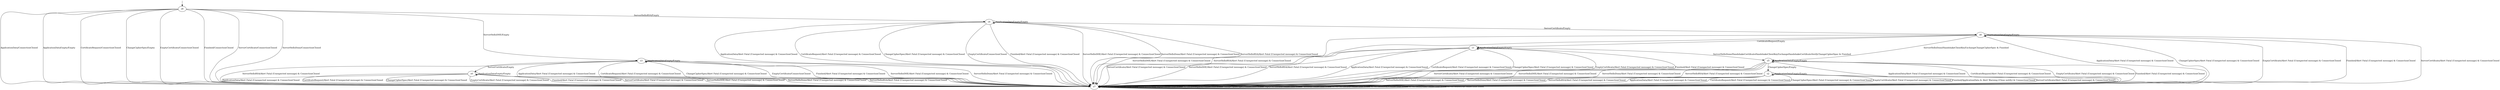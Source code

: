 digraph {
    __start0 [label="" shape="none" width="0" height="0"];
__start0 -> s8
s8
s0
s1
s2
s3
s4
s5
s6
s7
s8 -> s7 [label="ApplicationData/ConnectionClosed"]
s8 -> s7 [label="ApplicationDataEmpty/Empty"]
s8 -> s7 [label="CertificateRequest/ConnectionClosed"]
s8 -> s7 [label="ChangeCipherSpec/Empty"]
s8 -> s7 [label="EmptyCertificate/ConnectionClosed"]
s8 -> s7 [label="Finished/ConnectionClosed"]
s8 -> s7 [label="ServerCertificate/ConnectionClosed"]
s8 -> s3 [label="ServerHelloDHE/Empty"]
s8 -> s7 [label="ServerHelloDone/ConnectionClosed"]
s8 -> s4 [label="ServerHelloRSA/Empty"]
s0 -> s7 [label="ApplicationData/Alert Fatal (Unexpected message) & ConnectionClosed"]
s0 -> s0 [label="ApplicationDataEmpty/Empty"]
s0 -> s7 [label="CertificateRequest/Alert Fatal (Unexpected message) & ConnectionClosed"]
s0 -> s7 [label="ChangeCipherSpec/Alert Fatal (Unexpected message) & ConnectionClosed"]
s0 -> s7 [label="EmptyCertificate/Alert Fatal (Unexpected message) & ConnectionClosed"]
s0 -> s7 [label="Finished/Alert Fatal (Unexpected message) & ConnectionClosed"]
s0 -> s7 [label="ServerCertificate/Alert Fatal (Unexpected message) & ConnectionClosed"]
s0 -> s7 [label="ServerHelloDHE/Alert Fatal (Unexpected message) & ConnectionClosed"]
s0 -> s7 [label="ServerHelloDone/Alert Fatal (Unexpected message) & ConnectionClosed"]
s0 -> s7 [label="ServerHelloRSA/Alert Fatal (Unexpected message) & ConnectionClosed"]
s1 -> s7 [label="ApplicationData/Alert Fatal (Unexpected message) & ConnectionClosed"]
s1 -> s1 [label="ApplicationDataEmpty/Empty"]
s1 -> s7 [label="CertificateRequest/Alert Fatal (Unexpected message) & ConnectionClosed"]
s1 -> s7 [label="ChangeCipherSpec/Alert Fatal (Unexpected message) & ConnectionClosed"]
s1 -> s7 [label="EmptyCertificate/Alert Fatal (Unexpected message) & ConnectionClosed"]
s1 -> s7 [label="Finished/Alert Fatal (Unexpected message) & ConnectionClosed"]
s1 -> s7 [label="ServerCertificate/Alert Fatal (Unexpected message) & ConnectionClosed"]
s1 -> s7 [label="ServerHelloDHE/Alert Fatal (Unexpected message) & ConnectionClosed"]
s1 -> s5 [label="ServerHelloDone/HandshakeCertificateHandshakeClientKeyExchangeHandshakeCertificateVerifyChangeCipherSpec & Finished"]
s1 -> s7 [label="ServerHelloRSA/Alert Fatal (Unexpected message) & ConnectionClosed"]
s2 -> s7 [label="ApplicationData/Alert Fatal (Unexpected message) & ConnectionClosed"]
s2 -> s2 [label="ApplicationDataEmpty/Empty"]
s2 -> s7 [label="CertificateRequest/Alert Fatal (Unexpected message) & ConnectionClosed"]
s2 -> s7 [label="ChangeCipherSpec/Alert Fatal (Unexpected message) & ConnectionClosed"]
s2 -> s7 [label="EmptyCertificate/Alert Fatal (Unexpected message) & ConnectionClosed"]
s2 -> s7 [label="Finished/ApplicationData & Alert Warning (Close notify) & ConnectionClosed"]
s2 -> s7 [label="ServerCertificate/Alert Fatal (Unexpected message) & ConnectionClosed"]
s2 -> s7 [label="ServerHelloDHE/Alert Fatal (Unexpected message) & ConnectionClosed"]
s2 -> s7 [label="ServerHelloDone/Alert Fatal (Unexpected message) & ConnectionClosed"]
s2 -> s7 [label="ServerHelloRSA/Alert Fatal (Unexpected message) & ConnectionClosed"]
s3 -> s7 [label="ApplicationData/Alert Fatal (Unexpected message) & ConnectionClosed"]
s3 -> s3 [label="ApplicationDataEmpty/Empty"]
s3 -> s7 [label="CertificateRequest/Alert Fatal (Unexpected message) & ConnectionClosed"]
s3 -> s7 [label="ChangeCipherSpec/Alert Fatal (Unexpected message) & ConnectionClosed"]
s3 -> s7 [label="EmptyCertificate/ConnectionClosed"]
s3 -> s7 [label="Finished/Alert Fatal (Unexpected message) & ConnectionClosed"]
s3 -> s0 [label="ServerCertificate/Empty"]
s3 -> s7 [label="ServerHelloDHE/Alert Fatal (Unexpected message) & ConnectionClosed"]
s3 -> s7 [label="ServerHelloDone/Alert Fatal (Unexpected message) & ConnectionClosed"]
s3 -> s7 [label="ServerHelloRSA/Alert Fatal (Unexpected message) & ConnectionClosed"]
s4 -> s7 [label="ApplicationData/Alert Fatal (Unexpected message) & ConnectionClosed"]
s4 -> s4 [label="ApplicationDataEmpty/Empty"]
s4 -> s7 [label="CertificateRequest/Alert Fatal (Unexpected message) & ConnectionClosed"]
s4 -> s7 [label="ChangeCipherSpec/Alert Fatal (Unexpected message) & ConnectionClosed"]
s4 -> s7 [label="EmptyCertificate/ConnectionClosed"]
s4 -> s7 [label="Finished/Alert Fatal (Unexpected message) & ConnectionClosed"]
s4 -> s6 [label="ServerCertificate/Empty"]
s4 -> s7 [label="ServerHelloDHE/Alert Fatal (Unexpected message) & ConnectionClosed"]
s4 -> s7 [label="ServerHelloDone/Alert Fatal (Unexpected message) & ConnectionClosed"]
s4 -> s7 [label="ServerHelloRSA/Alert Fatal (Unexpected message) & ConnectionClosed"]
s5 -> s7 [label="ApplicationData/Alert Fatal (Unexpected message) & ConnectionClosed"]
s5 -> s5 [label="ApplicationDataEmpty/Empty"]
s5 -> s7 [label="CertificateRequest/Alert Fatal (Unexpected message) & ConnectionClosed"]
s5 -> s2 [label="ChangeCipherSpec/Empty"]
s5 -> s7 [label="EmptyCertificate/Alert Fatal (Unexpected message) & ConnectionClosed"]
s5 -> s7 [label="Finished/Alert Fatal (Unexpected message) & ConnectionClosed"]
s5 -> s7 [label="ServerCertificate/Alert Fatal (Unexpected message) & ConnectionClosed"]
s5 -> s7 [label="ServerHelloDHE/Alert Fatal (Unexpected message) & ConnectionClosed"]
s5 -> s7 [label="ServerHelloDone/Alert Fatal (Unexpected message) & ConnectionClosed"]
s5 -> s7 [label="ServerHelloRSA/Alert Fatal (Unexpected message) & ConnectionClosed"]
s6 -> s7 [label="ApplicationData/Alert Fatal (Unexpected message) & ConnectionClosed"]
s6 -> s6 [label="ApplicationDataEmpty/Empty"]
s6 -> s1 [label="CertificateRequest/Empty"]
s6 -> s7 [label="ChangeCipherSpec/Alert Fatal (Unexpected message) & ConnectionClosed"]
s6 -> s7 [label="EmptyCertificate/Alert Fatal (Unexpected message) & ConnectionClosed"]
s6 -> s7 [label="Finished/Alert Fatal (Unexpected message) & ConnectionClosed"]
s6 -> s7 [label="ServerCertificate/Alert Fatal (Unexpected message) & ConnectionClosed"]
s6 -> s7 [label="ServerHelloDHE/Alert Fatal (Unexpected message) & ConnectionClosed"]
s6 -> s5 [label="ServerHelloDone/HandshakeClientKeyExchangeChangeCipherSpec & Finished"]
s6 -> s7 [label="ServerHelloRSA/Alert Fatal (Unexpected message) & ConnectionClosed"]
s7 -> s7 [label="ApplicationData/ConnectionClosed"]
s7 -> s7 [label="ApplicationDataEmpty/ConnectionClosed"]
s7 -> s7 [label="CertificateRequest/ConnectionClosed"]
s7 -> s7 [label="ChangeCipherSpec/ConnectionClosed"]
s7 -> s7 [label="EmptyCertificate/ConnectionClosed"]
s7 -> s7 [label="Finished/ConnectionClosed"]
s7 -> s7 [label="ServerCertificate/ConnectionClosed"]
s7 -> s7 [label="ServerHelloDHE/ConnectionClosed"]
s7 -> s7 [label="ServerHelloDone/ConnectionClosed"]
s7 -> s7 [label="ServerHelloRSA/ConnectionClosed"]
}
